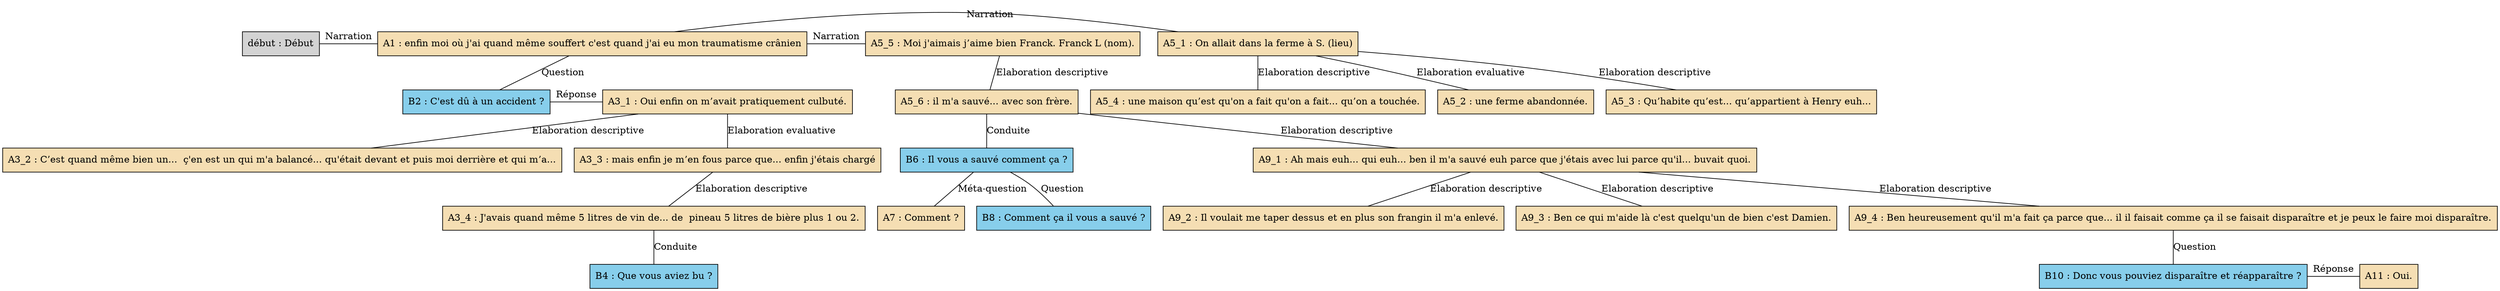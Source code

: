 digraph A09 {
	node [shape=box style=filled]
	"début" [label="début : Début"]
	A1 [label="A1 : enfin moi où j'ai quand même souffert c'est quand j'ai eu mon traumatisme crânien" fillcolor=wheat]
	B2 [label="B2 : C'est dû à un accident ?" fillcolor=skyblue]
	A3_1 [label="A3_1 : Oui enfin on m’avait pratiquement culbuté." fillcolor=wheat]
	A3_2 [label="A3_2 : C’est quand même bien un...  ç'en est un qui m'a balancé... qu'était devant et puis moi derrière et qui m’a..." fillcolor=wheat]
	A3_3 [label="A3_3 : mais enfin je m’en fous parce que... enfin j'étais chargé" fillcolor=wheat]
	A3_4 [label="A3_4 : J'avais quand même 5 litres de vin de... de  pineau 5 litres de bière plus 1 ou 2." fillcolor=wheat]
	B4 [label="B4 : Que vous aviez bu ?" fillcolor=skyblue]
	A5_1 [label="A5_1 : On allait dans la ferme à S. (lieu)" fillcolor=wheat]
	A5_2 [label="A5_2 : une ferme abandonnée." fillcolor=wheat]
	A5_3 [label="A5_3 : Qu’habite qu’est... qu’appartient à Henry euh..." fillcolor=wheat]
	A5_4 [label="A5_4 : une maison qu’est qu'on a fait qu'on a fait... qu’on a touchée." fillcolor=wheat]
	A5_5 [label="A5_5 : Moi j'aimais j’aime bien Franck. Franck L (nom)." fillcolor=wheat]
	A5_6 [label="A5_6 : il m'a sauvé... avec son frère." fillcolor=wheat]
	B6 [label="B6 : Il vous a sauvé comment ça ?" fillcolor=skyblue]
	A7 [label="A7 : Comment ?" fillcolor=wheat]
	B8 [label="B8 : Comment ça il vous a sauvé ?" fillcolor=skyblue]
	A9_1 [label="A9_1 : Ah mais euh... qui euh... ben il m'a sauvé euh parce que j'étais avec lui parce qu'il... buvait quoi." fillcolor=wheat]
	A9_2 [label="A9_2 : Il voulait me taper dessus et en plus son frangin il m'a enlevé." fillcolor=wheat]
	A9_3 [label="A9_3 : Ben ce qui m'aide là c'est quelqu'un de bien c'est Damien." fillcolor=wheat]
	A9_4 [label="A9_4 : Ben heureusement qu'il m'a fait ça parce que... il il faisait comme ça il se faisait disparaître et je peux le faire moi disparaître." fillcolor=wheat]
	B10 [label="B10 : Donc vous pouviez disparaître et réapparaître ?" fillcolor=skyblue]
	A11 [label="A11 : Oui." fillcolor=wheat]
	{
		rank=same
		"début"
		A1
		"début" -> A1 [label=Narration dir=none]
	}
	A1 -> B2 [label=Question dir=none]
	{
		rank=same
		B2
		A3_1
		B2 -> A3_1 [label="Réponse" dir=none]
	}
	A3_1 -> A3_2 [label="Elaboration descriptive" dir=none]
	A3_1 -> A3_3 [label="Elaboration evaluative" dir=none]
	A3_3 -> A3_4 [label="Elaboration descriptive" dir=none]
	A3_4 -> B4 [label=Conduite dir=none]
	{
		rank=same
		A1
		A5_1
		A1 -> A5_1 [label=Narration dir=none]
	}
	A5_1 -> A5_2 [label="Elaboration evaluative" dir=none]
	A5_1 -> A5_3 [label="Elaboration descriptive" dir=none]
	A5_1 -> A5_4 [label="Elaboration descriptive" dir=none]
	{
		rank=same
		A1
		A5_5
		A1 -> A5_5 [label=Narration dir=none]
	}
	A5_5 -> A5_6 [label="Elaboration descriptive" dir=none]
	A5_6 -> B6 [label=Conduite dir=none]
	B6 -> A7 [label="Méta-question" dir=none]
	B6 -> B8 [label=Question dir=none]
	A5_6 -> A9_1 [label="Elaboration descriptive" dir=none]
	A9_1 -> A9_2 [label="Elaboration descriptive" dir=none]
	A9_1 -> A9_3 [label="Elaboration descriptive" dir=none]
	A9_1 -> A9_4 [label="Elaboration descriptive" dir=none]
	A9_4 -> B10 [label=Question dir=none]
	{
		rank=same
		B10
		A11
		B10 -> A11 [label="Réponse" dir=none]
	}
}

